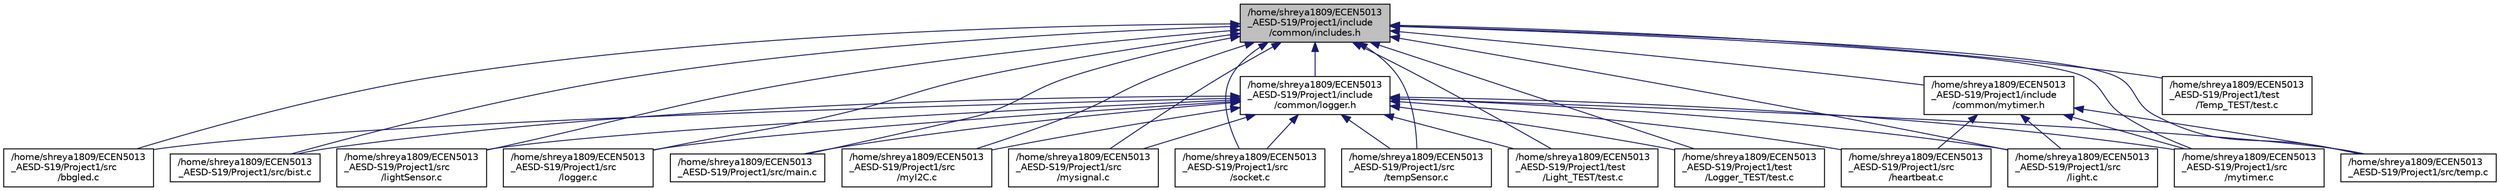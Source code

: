 digraph "/home/shreya1809/ECEN5013_AESD-S19/Project1/include/common/includes.h"
{
  edge [fontname="Helvetica",fontsize="10",labelfontname="Helvetica",labelfontsize="10"];
  node [fontname="Helvetica",fontsize="10",shape=record];
  Node30 [label="/home/shreya1809/ECEN5013\l_AESD-S19/Project1/include\l/common/includes.h",height=0.2,width=0.4,color="black", fillcolor="grey75", style="filled", fontcolor="black"];
  Node30 -> Node31 [dir="back",color="midnightblue",fontsize="10",style="solid",fontname="Helvetica"];
  Node31 [label="/home/shreya1809/ECEN5013\l_AESD-S19/Project1/src\l/bbgled.c",height=0.2,width=0.4,color="black", fillcolor="white", style="filled",URL="$bbgled_8c.html"];
  Node30 -> Node32 [dir="back",color="midnightblue",fontsize="10",style="solid",fontname="Helvetica"];
  Node32 [label="/home/shreya1809/ECEN5013\l_AESD-S19/Project1/src/bist.c",height=0.2,width=0.4,color="black", fillcolor="white", style="filled",URL="$bist_8c.html",tooltip="built in self test before starting the main program "];
  Node30 -> Node33 [dir="back",color="midnightblue",fontsize="10",style="solid",fontname="Helvetica"];
  Node33 [label="/home/shreya1809/ECEN5013\l_AESD-S19/Project1/src\l/light.c",height=0.2,width=0.4,color="black", fillcolor="white", style="filled",URL="$light_8c.html",tooltip="Light task thread functionality. "];
  Node30 -> Node34 [dir="back",color="midnightblue",fontsize="10",style="solid",fontname="Helvetica"];
  Node34 [label="/home/shreya1809/ECEN5013\l_AESD-S19/Project1/src\l/lightSensor.c",height=0.2,width=0.4,color="black", fillcolor="white", style="filled",URL="$lightSensor_8c.html",tooltip="APDS9301 sensor register functions. "];
  Node30 -> Node35 [dir="back",color="midnightblue",fontsize="10",style="solid",fontname="Helvetica"];
  Node35 [label="/home/shreya1809/ECEN5013\l_AESD-S19/Project1/src\l/logger.c",height=0.2,width=0.4,color="black", fillcolor="white", style="filled",URL="$logger_8c.html",tooltip="externally connected led functionalities for normal and error conditions "];
  Node30 -> Node36 [dir="back",color="midnightblue",fontsize="10",style="solid",fontname="Helvetica"];
  Node36 [label="/home/shreya1809/ECEN5013\l_AESD-S19/Project1/src/main.c",height=0.2,width=0.4,color="black", fillcolor="white", style="filled",URL="$main_8c.html",tooltip="Main task which spawns the other threads. "];
  Node30 -> Node37 [dir="back",color="midnightblue",fontsize="10",style="solid",fontname="Helvetica"];
  Node37 [label="/home/shreya1809/ECEN5013\l_AESD-S19/Project1/src\l/myI2C.c",height=0.2,width=0.4,color="black", fillcolor="white", style="filled",URL="$myI2C_8c.html",tooltip="I2C drivers for sensor using mraa library. "];
  Node30 -> Node38 [dir="back",color="midnightblue",fontsize="10",style="solid",fontname="Helvetica"];
  Node38 [label="/home/shreya1809/ECEN5013\l_AESD-S19/Project1/src\l/mysignal.c",height=0.2,width=0.4,color="black", fillcolor="white", style="filled",URL="$mysignal_8c.html",tooltip="handles the CTRL-C keyboard input from user to exit cleanly "];
  Node30 -> Node39 [dir="back",color="midnightblue",fontsize="10",style="solid",fontname="Helvetica"];
  Node39 [label="/home/shreya1809/ECEN5013\l_AESD-S19/Project1/src\l/mytimer.c",height=0.2,width=0.4,color="black", fillcolor="white", style="filled",URL="$mytimer_8c.html",tooltip="Posix timer functions for light and temp thread and heartbeat. "];
  Node30 -> Node40 [dir="back",color="midnightblue",fontsize="10",style="solid",fontname="Helvetica"];
  Node40 [label="/home/shreya1809/ECEN5013\l_AESD-S19/Project1/src\l/socket.c",height=0.2,width=0.4,color="black", fillcolor="white", style="filled",URL="$socket_8c.html",tooltip="Socket thread task functionality. "];
  Node30 -> Node41 [dir="back",color="midnightblue",fontsize="10",style="solid",fontname="Helvetica"];
  Node41 [label="/home/shreya1809/ECEN5013\l_AESD-S19/Project1/src/temp.c",height=0.2,width=0.4,color="black", fillcolor="white", style="filled",URL="$temp_8c.html",tooltip="Temperature task thread functionality. "];
  Node30 -> Node42 [dir="back",color="midnightblue",fontsize="10",style="solid",fontname="Helvetica"];
  Node42 [label="/home/shreya1809/ECEN5013\l_AESD-S19/Project1/src\l/tempSensor.c",height=0.2,width=0.4,color="black", fillcolor="white", style="filled",URL="$tempSensor_8c.html",tooltip="TMP102 temperature register functions. "];
  Node30 -> Node43 [dir="back",color="midnightblue",fontsize="10",style="solid",fontname="Helvetica"];
  Node43 [label="/home/shreya1809/ECEN5013\l_AESD-S19/Project1/include\l/common/logger.h",height=0.2,width=0.4,color="black", fillcolor="white", style="filled",URL="$logger_8h.html",tooltip="Header file for logger task. "];
  Node43 -> Node31 [dir="back",color="midnightblue",fontsize="10",style="solid",fontname="Helvetica"];
  Node43 -> Node32 [dir="back",color="midnightblue",fontsize="10",style="solid",fontname="Helvetica"];
  Node43 -> Node44 [dir="back",color="midnightblue",fontsize="10",style="solid",fontname="Helvetica"];
  Node44 [label="/home/shreya1809/ECEN5013\l_AESD-S19/Project1/src\l/heartbeat.c",height=0.2,width=0.4,color="black", fillcolor="white", style="filled",URL="$heartbeat_8c.html",tooltip="heartbeat functionality from all threads "];
  Node43 -> Node33 [dir="back",color="midnightblue",fontsize="10",style="solid",fontname="Helvetica"];
  Node43 -> Node34 [dir="back",color="midnightblue",fontsize="10",style="solid",fontname="Helvetica"];
  Node43 -> Node35 [dir="back",color="midnightblue",fontsize="10",style="solid",fontname="Helvetica"];
  Node43 -> Node36 [dir="back",color="midnightblue",fontsize="10",style="solid",fontname="Helvetica"];
  Node43 -> Node37 [dir="back",color="midnightblue",fontsize="10",style="solid",fontname="Helvetica"];
  Node43 -> Node38 [dir="back",color="midnightblue",fontsize="10",style="solid",fontname="Helvetica"];
  Node43 -> Node39 [dir="back",color="midnightblue",fontsize="10",style="solid",fontname="Helvetica"];
  Node43 -> Node40 [dir="back",color="midnightblue",fontsize="10",style="solid",fontname="Helvetica"];
  Node43 -> Node41 [dir="back",color="midnightblue",fontsize="10",style="solid",fontname="Helvetica"];
  Node43 -> Node42 [dir="back",color="midnightblue",fontsize="10",style="solid",fontname="Helvetica"];
  Node43 -> Node45 [dir="back",color="midnightblue",fontsize="10",style="solid",fontname="Helvetica"];
  Node45 [label="/home/shreya1809/ECEN5013\l_AESD-S19/Project1/test\l/Light_TEST/test.c",height=0.2,width=0.4,color="black", fillcolor="white", style="filled",URL="$Light__TEST_2test_8c_source.html"];
  Node43 -> Node46 [dir="back",color="midnightblue",fontsize="10",style="solid",fontname="Helvetica"];
  Node46 [label="/home/shreya1809/ECEN5013\l_AESD-S19/Project1/test\l/Logger_TEST/test.c",height=0.2,width=0.4,color="black", fillcolor="white", style="filled",URL="$Logger__TEST_2test_8c_source.html"];
  Node30 -> Node47 [dir="back",color="midnightblue",fontsize="10",style="solid",fontname="Helvetica"];
  Node47 [label="/home/shreya1809/ECEN5013\l_AESD-S19/Project1/include\l/common/mytimer.h",height=0.2,width=0.4,color="black", fillcolor="white", style="filled",URL="$mytimer_8h.html",tooltip="header file for timer functions "];
  Node47 -> Node44 [dir="back",color="midnightblue",fontsize="10",style="solid",fontname="Helvetica"];
  Node47 -> Node33 [dir="back",color="midnightblue",fontsize="10",style="solid",fontname="Helvetica"];
  Node47 -> Node39 [dir="back",color="midnightblue",fontsize="10",style="solid",fontname="Helvetica"];
  Node47 -> Node41 [dir="back",color="midnightblue",fontsize="10",style="solid",fontname="Helvetica"];
  Node30 -> Node45 [dir="back",color="midnightblue",fontsize="10",style="solid",fontname="Helvetica"];
  Node30 -> Node46 [dir="back",color="midnightblue",fontsize="10",style="solid",fontname="Helvetica"];
  Node30 -> Node48 [dir="back",color="midnightblue",fontsize="10",style="solid",fontname="Helvetica"];
  Node48 [label="/home/shreya1809/ECEN5013\l_AESD-S19/Project1/test\l/Temp_TEST/test.c",height=0.2,width=0.4,color="black", fillcolor="white", style="filled",URL="$Temp__TEST_2test_8c_source.html"];
}
